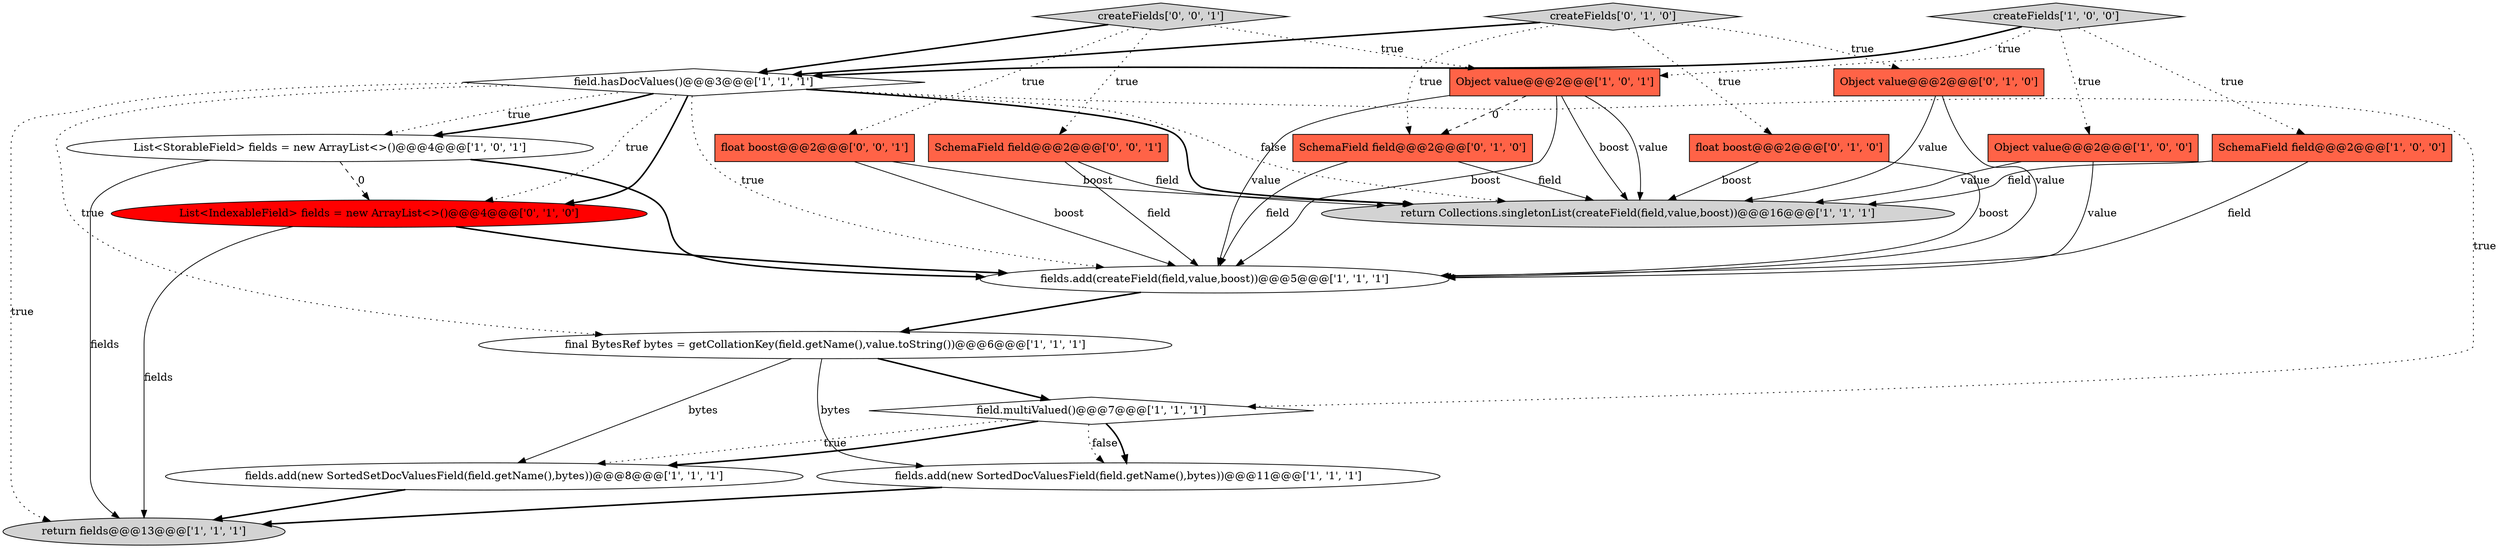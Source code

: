 digraph {
15 [style = filled, label = "Object value@@@2@@@['0', '1', '0']", fillcolor = tomato, shape = box image = "AAA0AAABBB2BBB"];
20 [style = filled, label = "createFields['0', '0', '1']", fillcolor = lightgray, shape = diamond image = "AAA0AAABBB3BBB"];
4 [style = filled, label = "return fields@@@13@@@['1', '1', '1']", fillcolor = lightgray, shape = ellipse image = "AAA0AAABBB1BBB"];
0 [style = filled, label = "field.hasDocValues()@@@3@@@['1', '1', '1']", fillcolor = white, shape = diamond image = "AAA0AAABBB1BBB"];
13 [style = filled, label = "float boost@@@2@@@['0', '1', '0']", fillcolor = tomato, shape = box image = "AAA0AAABBB2BBB"];
10 [style = filled, label = "fields.add(createField(field,value,boost))@@@5@@@['1', '1', '1']", fillcolor = white, shape = ellipse image = "AAA0AAABBB1BBB"];
8 [style = filled, label = "field.multiValued()@@@7@@@['1', '1', '1']", fillcolor = white, shape = diamond image = "AAA0AAABBB1BBB"];
7 [style = filled, label = "Object value@@@2@@@['1', '0', '0']", fillcolor = tomato, shape = box image = "AAA0AAABBB1BBB"];
1 [style = filled, label = "fields.add(new SortedSetDocValuesField(field.getName(),bytes))@@@8@@@['1', '1', '1']", fillcolor = white, shape = ellipse image = "AAA0AAABBB1BBB"];
14 [style = filled, label = "List<IndexableField> fields = new ArrayList<>()@@@4@@@['0', '1', '0']", fillcolor = red, shape = ellipse image = "AAA1AAABBB2BBB"];
5 [style = filled, label = "final BytesRef bytes = getCollationKey(field.getName(),value.toString())@@@6@@@['1', '1', '1']", fillcolor = white, shape = ellipse image = "AAA0AAABBB1BBB"];
16 [style = filled, label = "createFields['0', '1', '0']", fillcolor = lightgray, shape = diamond image = "AAA0AAABBB2BBB"];
17 [style = filled, label = "SchemaField field@@@2@@@['0', '1', '0']", fillcolor = tomato, shape = box image = "AAA1AAABBB2BBB"];
2 [style = filled, label = "return Collections.singletonList(createField(field,value,boost))@@@16@@@['1', '1', '1']", fillcolor = lightgray, shape = ellipse image = "AAA0AAABBB1BBB"];
12 [style = filled, label = "List<StorableField> fields = new ArrayList<>()@@@4@@@['1', '0', '1']", fillcolor = white, shape = ellipse image = "AAA0AAABBB1BBB"];
3 [style = filled, label = "fields.add(new SortedDocValuesField(field.getName(),bytes))@@@11@@@['1', '1', '1']", fillcolor = white, shape = ellipse image = "AAA0AAABBB1BBB"];
9 [style = filled, label = "Object value@@@2@@@['1', '0', '1']", fillcolor = tomato, shape = box image = "AAA0AAABBB1BBB"];
6 [style = filled, label = "SchemaField field@@@2@@@['1', '0', '0']", fillcolor = tomato, shape = box image = "AAA0AAABBB1BBB"];
19 [style = filled, label = "float boost@@@2@@@['0', '0', '1']", fillcolor = tomato, shape = box image = "AAA0AAABBB3BBB"];
11 [style = filled, label = "createFields['1', '0', '0']", fillcolor = lightgray, shape = diamond image = "AAA0AAABBB1BBB"];
18 [style = filled, label = "SchemaField field@@@2@@@['0', '0', '1']", fillcolor = tomato, shape = box image = "AAA0AAABBB3BBB"];
11->7 [style = dotted, label="true"];
5->8 [style = bold, label=""];
15->10 [style = solid, label="value"];
6->2 [style = solid, label="field"];
15->2 [style = solid, label="value"];
9->10 [style = solid, label="value"];
0->12 [style = dotted, label="true"];
8->3 [style = dotted, label="false"];
7->10 [style = solid, label="value"];
9->2 [style = solid, label="boost"];
0->5 [style = dotted, label="true"];
20->9 [style = dotted, label="true"];
1->4 [style = bold, label=""];
16->13 [style = dotted, label="true"];
0->10 [style = dotted, label="true"];
19->2 [style = solid, label="boost"];
6->10 [style = solid, label="field"];
0->12 [style = bold, label=""];
16->17 [style = dotted, label="true"];
0->4 [style = dotted, label="true"];
0->2 [style = bold, label=""];
8->3 [style = bold, label=""];
19->10 [style = solid, label="boost"];
20->0 [style = bold, label=""];
0->2 [style = dotted, label="false"];
14->10 [style = bold, label=""];
11->9 [style = dotted, label="true"];
17->2 [style = solid, label="field"];
3->4 [style = bold, label=""];
16->0 [style = bold, label=""];
5->3 [style = solid, label="bytes"];
5->1 [style = solid, label="bytes"];
0->8 [style = dotted, label="true"];
8->1 [style = dotted, label="true"];
8->1 [style = bold, label=""];
18->2 [style = solid, label="field"];
0->14 [style = bold, label=""];
9->10 [style = solid, label="boost"];
13->2 [style = solid, label="boost"];
12->10 [style = bold, label=""];
11->0 [style = bold, label=""];
10->5 [style = bold, label=""];
12->14 [style = dashed, label="0"];
12->4 [style = solid, label="fields"];
7->2 [style = solid, label="value"];
11->6 [style = dotted, label="true"];
13->10 [style = solid, label="boost"];
18->10 [style = solid, label="field"];
9->17 [style = dashed, label="0"];
17->10 [style = solid, label="field"];
20->18 [style = dotted, label="true"];
0->14 [style = dotted, label="true"];
20->19 [style = dotted, label="true"];
9->2 [style = solid, label="value"];
14->4 [style = solid, label="fields"];
16->15 [style = dotted, label="true"];
}
